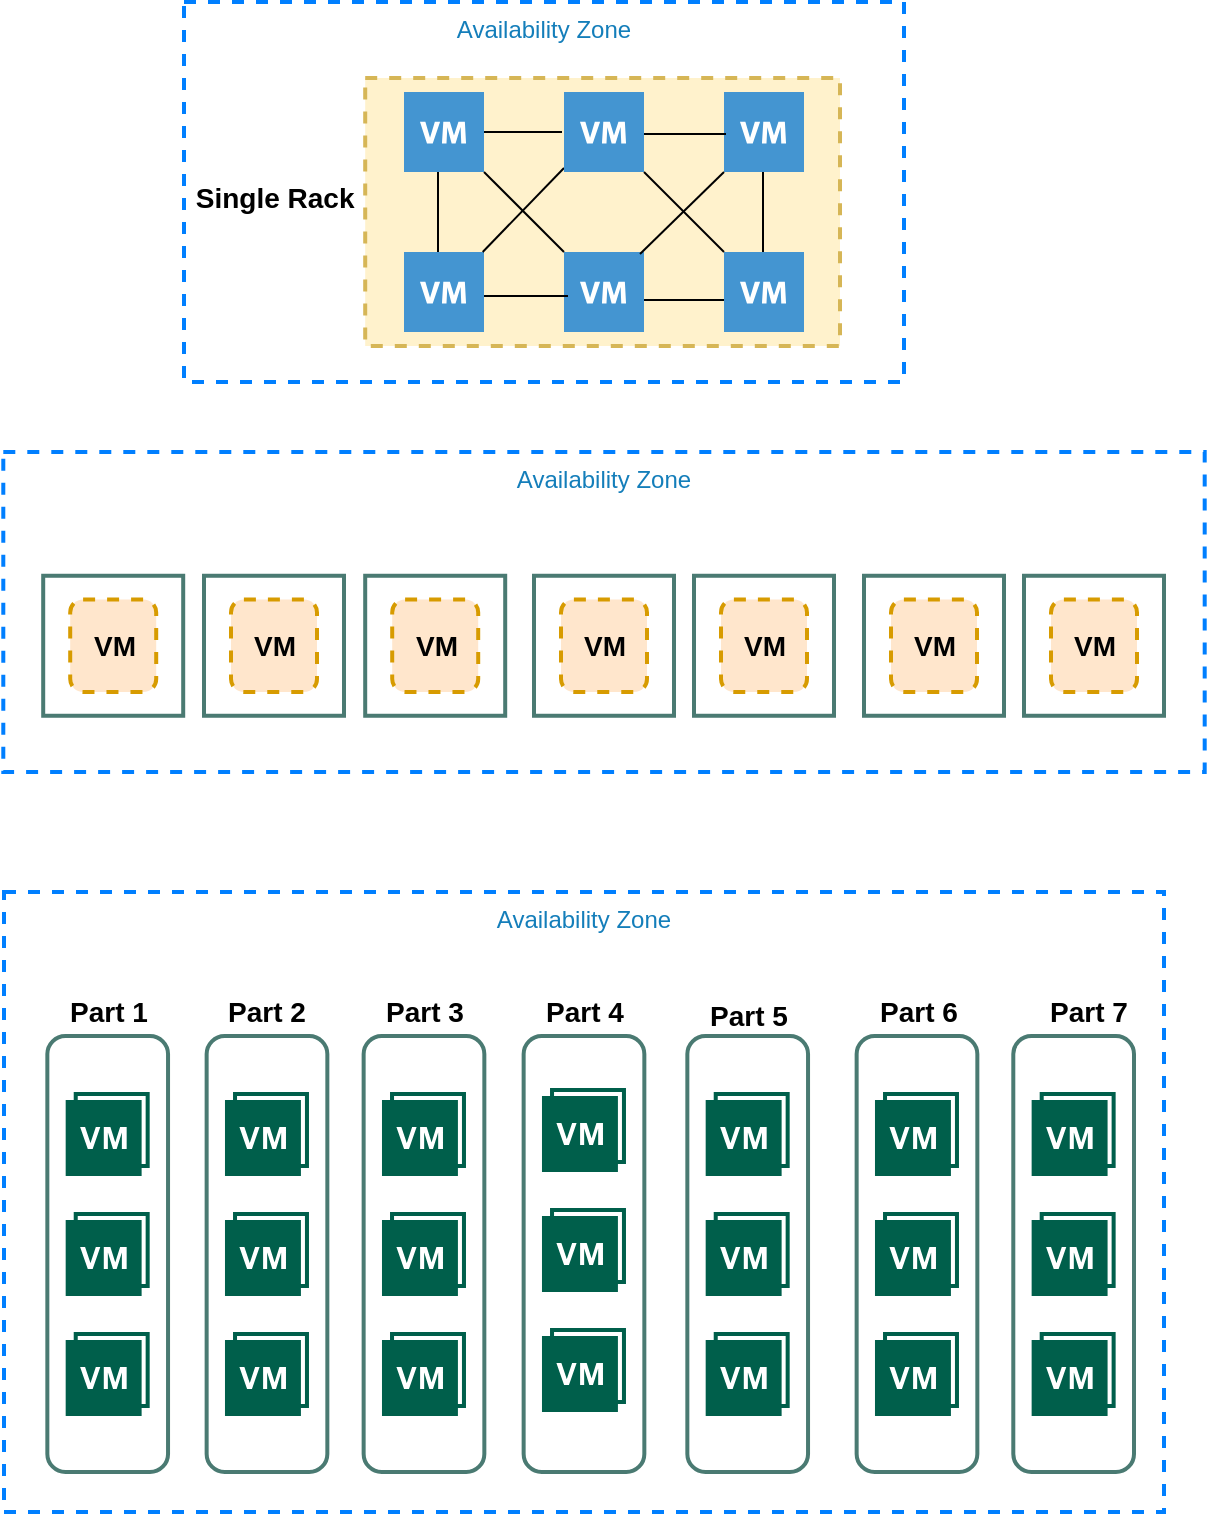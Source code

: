 <mxfile version="15.7.1" type="github">
  <diagram id="lPgPhcjOnzQWVIiFUFYi" name="Page-1">
    <mxGraphModel dx="739" dy="393" grid="1" gridSize="10" guides="1" tooltips="1" connect="1" arrows="1" fold="1" page="1" pageScale="1" pageWidth="850" pageHeight="1100" math="0" shadow="0">
      <root>
        <mxCell id="0" />
        <mxCell id="1" parent="0" />
        <mxCell id="n8XJXSsNxZ9o2TplMmrK-6" value="Availability Zone" style="fillColor=none;strokeColor=#007FFF;dashed=1;verticalAlign=top;fontStyle=0;fontColor=#147EBA;strokeWidth=2;" vertex="1" parent="1">
          <mxGeometry x="170" y="35" width="360" height="190" as="geometry" />
        </mxCell>
        <mxCell id="n8XJXSsNxZ9o2TplMmrK-10" value="" style="shadow=0;dashed=0;html=1;strokeColor=none;fillColor=#4495D1;labelPosition=center;verticalLabelPosition=bottom;verticalAlign=top;align=center;outlineConnect=0;shape=mxgraph.veeam.2d.virtual_machine;" vertex="1" parent="1">
          <mxGeometry x="360" y="80" width="39.8" height="40" as="geometry" />
        </mxCell>
        <mxCell id="n8XJXSsNxZ9o2TplMmrK-11" value="" style="fillColor=#fff2cc;strokeColor=#d6b656;dashed=1;verticalAlign=top;fontStyle=0;strokeWidth=2;" vertex="1" parent="1">
          <mxGeometry x="260.6" y="73" width="237.4" height="134" as="geometry" />
        </mxCell>
        <mxCell id="n8XJXSsNxZ9o2TplMmrK-13" value="" style="shadow=0;dashed=0;html=1;strokeColor=none;fillColor=#4495D1;labelPosition=center;verticalLabelPosition=bottom;verticalAlign=top;align=center;outlineConnect=0;shape=mxgraph.veeam.2d.virtual_machine;" vertex="1" parent="1">
          <mxGeometry x="280" y="80" width="40" height="40" as="geometry" />
        </mxCell>
        <mxCell id="n8XJXSsNxZ9o2TplMmrK-14" value="" style="shadow=0;dashed=0;html=1;strokeColor=none;fillColor=#4495D1;labelPosition=center;verticalLabelPosition=bottom;verticalAlign=top;align=center;outlineConnect=0;shape=mxgraph.veeam.2d.virtual_machine;" vertex="1" parent="1">
          <mxGeometry x="440" y="80" width="40" height="40" as="geometry" />
        </mxCell>
        <mxCell id="n8XJXSsNxZ9o2TplMmrK-15" value="" style="shadow=0;dashed=0;html=1;strokeColor=none;fillColor=#4495D1;labelPosition=center;verticalLabelPosition=bottom;verticalAlign=top;align=center;outlineConnect=0;shape=mxgraph.veeam.2d.virtual_machine;" vertex="1" parent="1">
          <mxGeometry x="280" y="160" width="40" height="40" as="geometry" />
        </mxCell>
        <mxCell id="n8XJXSsNxZ9o2TplMmrK-16" value="" style="shadow=0;dashed=0;html=1;strokeColor=none;fillColor=#4495D1;labelPosition=center;verticalLabelPosition=bottom;verticalAlign=top;align=center;outlineConnect=0;shape=mxgraph.veeam.2d.virtual_machine;" vertex="1" parent="1">
          <mxGeometry x="360" y="160" width="40" height="40" as="geometry" />
        </mxCell>
        <mxCell id="n8XJXSsNxZ9o2TplMmrK-17" value="" style="shadow=0;dashed=0;html=1;strokeColor=none;fillColor=#4495D1;labelPosition=center;verticalLabelPosition=bottom;verticalAlign=top;align=center;outlineConnect=0;shape=mxgraph.veeam.2d.virtual_machine;" vertex="1" parent="1">
          <mxGeometry x="440" y="160" width="40" height="40" as="geometry" />
        </mxCell>
        <mxCell id="n8XJXSsNxZ9o2TplMmrK-18" value="" style="endArrow=none;html=1;rounded=0;" edge="1" parent="1" target="n8XJXSsNxZ9o2TplMmrK-13">
          <mxGeometry width="50" height="50" relative="1" as="geometry">
            <mxPoint x="359" y="100" as="sourcePoint" />
            <mxPoint x="300" y="120" as="targetPoint" />
          </mxGeometry>
        </mxCell>
        <mxCell id="n8XJXSsNxZ9o2TplMmrK-19" value="" style="endArrow=none;html=1;rounded=0;" edge="1" parent="1">
          <mxGeometry width="50" height="50" relative="1" as="geometry">
            <mxPoint x="297" y="160" as="sourcePoint" />
            <mxPoint x="297" y="120" as="targetPoint" />
          </mxGeometry>
        </mxCell>
        <mxCell id="n8XJXSsNxZ9o2TplMmrK-21" value="" style="endArrow=none;html=1;rounded=0;" edge="1" parent="1">
          <mxGeometry width="50" height="50" relative="1" as="geometry">
            <mxPoint x="459.5" y="160" as="sourcePoint" />
            <mxPoint x="459.5" y="120" as="targetPoint" />
          </mxGeometry>
        </mxCell>
        <mxCell id="n8XJXSsNxZ9o2TplMmrK-23" value="" style="endArrow=none;html=1;rounded=0;" edge="1" parent="1">
          <mxGeometry width="50" height="50" relative="1" as="geometry">
            <mxPoint x="320" y="182" as="sourcePoint" />
            <mxPoint x="362" y="182" as="targetPoint" />
          </mxGeometry>
        </mxCell>
        <mxCell id="n8XJXSsNxZ9o2TplMmrK-24" value="" style="endArrow=none;html=1;rounded=0;" edge="1" parent="1">
          <mxGeometry width="50" height="50" relative="1" as="geometry">
            <mxPoint x="400" y="184" as="sourcePoint" />
            <mxPoint x="440" y="184" as="targetPoint" />
          </mxGeometry>
        </mxCell>
        <mxCell id="n8XJXSsNxZ9o2TplMmrK-25" value="" style="endArrow=none;html=1;rounded=0;entryX=0.025;entryY=0.525;entryDx=0;entryDy=0;entryPerimeter=0;" edge="1" parent="1" target="n8XJXSsNxZ9o2TplMmrK-14">
          <mxGeometry width="50" height="50" relative="1" as="geometry">
            <mxPoint x="399.8" y="101" as="sourcePoint" />
            <mxPoint x="449.8" y="51" as="targetPoint" />
          </mxGeometry>
        </mxCell>
        <mxCell id="n8XJXSsNxZ9o2TplMmrK-26" value="" style="endArrow=none;html=1;rounded=0;" edge="1" parent="1" source="n8XJXSsNxZ9o2TplMmrK-15">
          <mxGeometry width="50" height="50" relative="1" as="geometry">
            <mxPoint x="322" y="160" as="sourcePoint" />
            <mxPoint x="360" y="118" as="targetPoint" />
          </mxGeometry>
        </mxCell>
        <mxCell id="n8XJXSsNxZ9o2TplMmrK-27" value="" style="endArrow=none;html=1;rounded=0;" edge="1" parent="1" source="n8XJXSsNxZ9o2TplMmrK-16">
          <mxGeometry width="50" height="50" relative="1" as="geometry">
            <mxPoint x="270" y="170" as="sourcePoint" />
            <mxPoint x="320" y="120" as="targetPoint" />
          </mxGeometry>
        </mxCell>
        <mxCell id="n8XJXSsNxZ9o2TplMmrK-28" value="" style="endArrow=none;html=1;rounded=0;" edge="1" parent="1">
          <mxGeometry width="50" height="50" relative="1" as="geometry">
            <mxPoint x="398" y="161" as="sourcePoint" />
            <mxPoint x="440" y="120" as="targetPoint" />
          </mxGeometry>
        </mxCell>
        <mxCell id="n8XJXSsNxZ9o2TplMmrK-29" value="" style="endArrow=none;html=1;rounded=0;" edge="1" parent="1" source="n8XJXSsNxZ9o2TplMmrK-17">
          <mxGeometry width="50" height="50" relative="1" as="geometry">
            <mxPoint x="350" y="170" as="sourcePoint" />
            <mxPoint x="400" y="120" as="targetPoint" />
          </mxGeometry>
        </mxCell>
        <mxCell id="n8XJXSsNxZ9o2TplMmrK-31" value="" style="shadow=0;dashed=0;html=1;strokeColor=none;fillColor=#4495D1;labelPosition=center;verticalLabelPosition=bottom;verticalAlign=top;align=center;outlineConnect=0;shape=mxgraph.veeam.2d.virtual_machine;" vertex="1" parent="1">
          <mxGeometry x="360" y="80" width="40" height="40" as="geometry" />
        </mxCell>
        <mxCell id="n8XJXSsNxZ9o2TplMmrK-32" value="&lt;font style=&quot;font-size: 14px&quot;&gt;&lt;b&gt;Single Rack&amp;nbsp;&lt;/b&gt;&lt;/font&gt;" style="text;html=1;align=center;verticalAlign=middle;resizable=0;points=[];autosize=1;strokeColor=none;fillColor=none;" vertex="1" parent="1">
          <mxGeometry x="169.6" y="123" width="94" height="19" as="geometry" />
        </mxCell>
        <mxCell id="n8XJXSsNxZ9o2TplMmrK-36" value="Availability Zone" style="fillColor=none;strokeColor=#007FFF;dashed=1;verticalAlign=top;fontStyle=0;fontColor=#147EBA;strokeWidth=2;" vertex="1" parent="1">
          <mxGeometry x="79.65" y="260" width="600.7" height="160" as="geometry" />
        </mxCell>
        <mxCell id="n8XJXSsNxZ9o2TplMmrK-54" value="" style="rounded=1;whiteSpace=wrap;html=1;dashed=1;fontSize=14;strokeColor=#d79b00;strokeWidth=2;fillColor=#ffe6cc;" vertex="1" parent="1">
          <mxGeometry x="193.5" y="333.75" width="43" height="46.25" as="geometry" />
        </mxCell>
        <mxCell id="n8XJXSsNxZ9o2TplMmrK-55" value="" style="rounded=0;whiteSpace=wrap;html=1;fontSize=14;strokeWidth=2;fillColor=none;strokeColor=#4A7A72;" vertex="1" parent="1">
          <mxGeometry x="180" y="321.88" width="70" height="70" as="geometry" />
        </mxCell>
        <mxCell id="n8XJXSsNxZ9o2TplMmrK-57" value="&lt;b&gt;VM&lt;/b&gt;" style="text;html=1;align=center;verticalAlign=middle;resizable=0;points=[];autosize=1;strokeColor=none;fillColor=none;fontSize=14;" vertex="1" parent="1">
          <mxGeometry x="195" y="346.88" width="40" height="20" as="geometry" />
        </mxCell>
        <mxCell id="n8XJXSsNxZ9o2TplMmrK-58" value="" style="rounded=1;whiteSpace=wrap;html=1;dashed=1;fontSize=14;strokeColor=#d79b00;strokeWidth=2;fillColor=#ffe6cc;" vertex="1" parent="1">
          <mxGeometry x="274.1" y="333.75" width="43" height="46.25" as="geometry" />
        </mxCell>
        <mxCell id="n8XJXSsNxZ9o2TplMmrK-59" value="" style="rounded=0;whiteSpace=wrap;html=1;fontSize=14;strokeWidth=2;fillColor=none;strokeColor=#4A7A72;" vertex="1" parent="1">
          <mxGeometry x="260.6" y="321.88" width="70" height="70" as="geometry" />
        </mxCell>
        <mxCell id="n8XJXSsNxZ9o2TplMmrK-60" value="&lt;b&gt;VM&lt;/b&gt;" style="text;html=1;align=center;verticalAlign=middle;resizable=0;points=[];autosize=1;strokeColor=none;fillColor=none;fontSize=14;" vertex="1" parent="1">
          <mxGeometry x="275.6" y="346.88" width="40" height="20" as="geometry" />
        </mxCell>
        <mxCell id="n8XJXSsNxZ9o2TplMmrK-61" value="" style="rounded=1;whiteSpace=wrap;html=1;dashed=1;fontSize=14;strokeColor=#d79b00;strokeWidth=2;fillColor=#ffe6cc;" vertex="1" parent="1">
          <mxGeometry x="358.5" y="333.75" width="43" height="46.25" as="geometry" />
        </mxCell>
        <mxCell id="n8XJXSsNxZ9o2TplMmrK-62" value="" style="rounded=0;whiteSpace=wrap;html=1;fontSize=14;strokeWidth=2;fillColor=none;strokeColor=#4A7A72;" vertex="1" parent="1">
          <mxGeometry x="345" y="321.88" width="70" height="70" as="geometry" />
        </mxCell>
        <mxCell id="n8XJXSsNxZ9o2TplMmrK-63" value="&lt;b&gt;VM&lt;/b&gt;" style="text;html=1;align=center;verticalAlign=middle;resizable=0;points=[];autosize=1;strokeColor=none;fillColor=none;fontSize=14;" vertex="1" parent="1">
          <mxGeometry x="360" y="346.88" width="40" height="20" as="geometry" />
        </mxCell>
        <mxCell id="n8XJXSsNxZ9o2TplMmrK-64" value="" style="rounded=1;whiteSpace=wrap;html=1;dashed=1;fontSize=14;strokeColor=#d79b00;strokeWidth=2;fillColor=#ffe6cc;" vertex="1" parent="1">
          <mxGeometry x="438.5" y="333.75" width="43" height="46.25" as="geometry" />
        </mxCell>
        <mxCell id="n8XJXSsNxZ9o2TplMmrK-65" value="" style="rounded=0;whiteSpace=wrap;html=1;fontSize=14;strokeWidth=2;fillColor=none;strokeColor=#4A7A72;" vertex="1" parent="1">
          <mxGeometry x="425" y="321.88" width="70" height="70" as="geometry" />
        </mxCell>
        <mxCell id="n8XJXSsNxZ9o2TplMmrK-66" value="&lt;b&gt;VM&lt;/b&gt;" style="text;html=1;align=center;verticalAlign=middle;resizable=0;points=[];autosize=1;strokeColor=none;fillColor=none;fontSize=14;" vertex="1" parent="1">
          <mxGeometry x="440" y="346.88" width="40" height="20" as="geometry" />
        </mxCell>
        <mxCell id="n8XJXSsNxZ9o2TplMmrK-67" value="" style="rounded=1;whiteSpace=wrap;html=1;dashed=1;fontSize=14;strokeColor=#d79b00;strokeWidth=2;fillColor=#ffe6cc;" vertex="1" parent="1">
          <mxGeometry x="523.5" y="333.75" width="43" height="46.25" as="geometry" />
        </mxCell>
        <mxCell id="n8XJXSsNxZ9o2TplMmrK-68" value="" style="rounded=0;whiteSpace=wrap;html=1;fontSize=14;strokeWidth=2;fillColor=none;strokeColor=#4A7A72;" vertex="1" parent="1">
          <mxGeometry x="510" y="321.88" width="70" height="70" as="geometry" />
        </mxCell>
        <mxCell id="n8XJXSsNxZ9o2TplMmrK-69" value="&lt;b&gt;VM&lt;/b&gt;" style="text;html=1;align=center;verticalAlign=middle;resizable=0;points=[];autosize=1;strokeColor=none;fillColor=none;fontSize=14;" vertex="1" parent="1">
          <mxGeometry x="525" y="346.88" width="40" height="20" as="geometry" />
        </mxCell>
        <mxCell id="n8XJXSsNxZ9o2TplMmrK-70" value="" style="rounded=1;whiteSpace=wrap;html=1;dashed=1;fontSize=14;strokeColor=#d79b00;strokeWidth=2;fillColor=#ffe6cc;" vertex="1" parent="1">
          <mxGeometry x="113.1" y="333.75" width="43" height="46.25" as="geometry" />
        </mxCell>
        <mxCell id="n8XJXSsNxZ9o2TplMmrK-71" value="" style="rounded=0;whiteSpace=wrap;html=1;fontSize=14;strokeWidth=2;fillColor=none;strokeColor=#4A7A72;" vertex="1" parent="1">
          <mxGeometry x="99.6" y="321.88" width="70" height="70" as="geometry" />
        </mxCell>
        <mxCell id="n8XJXSsNxZ9o2TplMmrK-72" value="&lt;b&gt;VM&lt;/b&gt;" style="text;html=1;align=center;verticalAlign=middle;resizable=0;points=[];autosize=1;strokeColor=none;fillColor=none;fontSize=14;" vertex="1" parent="1">
          <mxGeometry x="114.6" y="346.88" width="40" height="20" as="geometry" />
        </mxCell>
        <mxCell id="n8XJXSsNxZ9o2TplMmrK-73" value="" style="rounded=1;whiteSpace=wrap;html=1;dashed=1;fontSize=14;strokeColor=#d79b00;strokeWidth=2;fillColor=#ffe6cc;" vertex="1" parent="1">
          <mxGeometry x="603.5" y="333.75" width="43" height="46.25" as="geometry" />
        </mxCell>
        <mxCell id="n8XJXSsNxZ9o2TplMmrK-74" value="" style="rounded=0;whiteSpace=wrap;html=1;fontSize=14;strokeWidth=2;fillColor=none;strokeColor=#4A7A72;" vertex="1" parent="1">
          <mxGeometry x="590" y="321.88" width="70" height="70" as="geometry" />
        </mxCell>
        <mxCell id="n8XJXSsNxZ9o2TplMmrK-75" value="&lt;b&gt;VM&lt;/b&gt;" style="text;html=1;align=center;verticalAlign=middle;resizable=0;points=[];autosize=1;strokeColor=none;fillColor=none;fontSize=14;" vertex="1" parent="1">
          <mxGeometry x="605" y="346.88" width="40" height="20" as="geometry" />
        </mxCell>
        <mxCell id="n8XJXSsNxZ9o2TplMmrK-76" value="Availability Zone" style="fillColor=none;strokeColor=#007FFF;dashed=1;verticalAlign=top;fontStyle=0;fontColor=#147EBA;strokeWidth=2;" vertex="1" parent="1">
          <mxGeometry x="80" y="480" width="580" height="310" as="geometry" />
        </mxCell>
        <mxCell id="n8XJXSsNxZ9o2TplMmrK-77" value="" style="rounded=1;whiteSpace=wrap;html=1;fontSize=14;strokeColor=#4A7A72;strokeWidth=2;" vertex="1" parent="1">
          <mxGeometry x="101.67" y="552" width="60.35" height="218" as="geometry" />
        </mxCell>
        <mxCell id="n8XJXSsNxZ9o2TplMmrK-86" value="" style="sketch=0;pointerEvents=1;shadow=0;dashed=0;html=1;strokeColor=none;fillColor=#005F4B;labelPosition=center;verticalLabelPosition=bottom;verticalAlign=top;align=center;outlineConnect=0;shape=mxgraph.veeam2.vm_with_a_snapshot;fontSize=14;" vertex="1" parent="1">
          <mxGeometry x="110.84" y="700" width="42" height="42" as="geometry" />
        </mxCell>
        <mxCell id="n8XJXSsNxZ9o2TplMmrK-87" value="" style="sketch=0;pointerEvents=1;shadow=0;dashed=0;html=1;strokeColor=none;fillColor=#005F4B;labelPosition=center;verticalLabelPosition=bottom;verticalAlign=top;align=center;outlineConnect=0;shape=mxgraph.veeam2.vm_with_a_snapshot;fontSize=14;" vertex="1" parent="1">
          <mxGeometry x="110.84" y="640" width="42" height="42" as="geometry" />
        </mxCell>
        <mxCell id="n8XJXSsNxZ9o2TplMmrK-88" value="" style="sketch=0;pointerEvents=1;shadow=0;dashed=0;html=1;strokeColor=none;fillColor=#005F4B;labelPosition=center;verticalLabelPosition=bottom;verticalAlign=top;align=center;outlineConnect=0;shape=mxgraph.veeam2.vm_with_a_snapshot;fontSize=14;" vertex="1" parent="1">
          <mxGeometry x="110.84" y="580" width="42" height="42" as="geometry" />
        </mxCell>
        <mxCell id="n8XJXSsNxZ9o2TplMmrK-89" value="" style="rounded=1;whiteSpace=wrap;html=1;fontSize=14;strokeColor=#4A7A72;strokeWidth=2;" vertex="1" parent="1">
          <mxGeometry x="181.32" y="552" width="60.35" height="218" as="geometry" />
        </mxCell>
        <mxCell id="n8XJXSsNxZ9o2TplMmrK-90" value="" style="sketch=0;pointerEvents=1;shadow=0;dashed=0;html=1;strokeColor=none;fillColor=#005F4B;labelPosition=center;verticalLabelPosition=bottom;verticalAlign=top;align=center;outlineConnect=0;shape=mxgraph.veeam2.vm_with_a_snapshot;fontSize=14;" vertex="1" parent="1">
          <mxGeometry x="190.49" y="700" width="42" height="42" as="geometry" />
        </mxCell>
        <mxCell id="n8XJXSsNxZ9o2TplMmrK-91" value="" style="sketch=0;pointerEvents=1;shadow=0;dashed=0;html=1;strokeColor=none;fillColor=#005F4B;labelPosition=center;verticalLabelPosition=bottom;verticalAlign=top;align=center;outlineConnect=0;shape=mxgraph.veeam2.vm_with_a_snapshot;fontSize=14;" vertex="1" parent="1">
          <mxGeometry x="190.49" y="640" width="42" height="42" as="geometry" />
        </mxCell>
        <mxCell id="n8XJXSsNxZ9o2TplMmrK-92" value="" style="sketch=0;pointerEvents=1;shadow=0;dashed=0;html=1;strokeColor=none;fillColor=#005F4B;labelPosition=center;verticalLabelPosition=bottom;verticalAlign=top;align=center;outlineConnect=0;shape=mxgraph.veeam2.vm_with_a_snapshot;fontSize=14;" vertex="1" parent="1">
          <mxGeometry x="190.49" y="580" width="42" height="42" as="geometry" />
        </mxCell>
        <mxCell id="n8XJXSsNxZ9o2TplMmrK-93" value="" style="rounded=1;whiteSpace=wrap;html=1;fontSize=14;strokeColor=#4A7A72;strokeWidth=2;" vertex="1" parent="1">
          <mxGeometry x="259.82" y="552" width="60.35" height="218" as="geometry" />
        </mxCell>
        <mxCell id="n8XJXSsNxZ9o2TplMmrK-94" value="" style="sketch=0;pointerEvents=1;shadow=0;dashed=0;html=1;strokeColor=none;fillColor=#005F4B;labelPosition=center;verticalLabelPosition=bottom;verticalAlign=top;align=center;outlineConnect=0;shape=mxgraph.veeam2.vm_with_a_snapshot;fontSize=14;" vertex="1" parent="1">
          <mxGeometry x="268.99" y="700" width="42" height="42" as="geometry" />
        </mxCell>
        <mxCell id="n8XJXSsNxZ9o2TplMmrK-95" value="" style="sketch=0;pointerEvents=1;shadow=0;dashed=0;html=1;strokeColor=none;fillColor=#005F4B;labelPosition=center;verticalLabelPosition=bottom;verticalAlign=top;align=center;outlineConnect=0;shape=mxgraph.veeam2.vm_with_a_snapshot;fontSize=14;" vertex="1" parent="1">
          <mxGeometry x="268.99" y="640" width="42" height="42" as="geometry" />
        </mxCell>
        <mxCell id="n8XJXSsNxZ9o2TplMmrK-96" value="" style="sketch=0;pointerEvents=1;shadow=0;dashed=0;html=1;strokeColor=none;fillColor=#005F4B;labelPosition=center;verticalLabelPosition=bottom;verticalAlign=top;align=center;outlineConnect=0;shape=mxgraph.veeam2.vm_with_a_snapshot;fontSize=14;" vertex="1" parent="1">
          <mxGeometry x="268.99" y="580" width="42" height="42" as="geometry" />
        </mxCell>
        <mxCell id="n8XJXSsNxZ9o2TplMmrK-97" value="" style="rounded=1;whiteSpace=wrap;html=1;fontSize=14;strokeColor=#4A7A72;strokeWidth=2;" vertex="1" parent="1">
          <mxGeometry x="339.82" y="552" width="60.35" height="218" as="geometry" />
        </mxCell>
        <mxCell id="n8XJXSsNxZ9o2TplMmrK-98" value="" style="sketch=0;pointerEvents=1;shadow=0;dashed=0;html=1;strokeColor=none;fillColor=#005F4B;labelPosition=center;verticalLabelPosition=bottom;verticalAlign=top;align=center;outlineConnect=0;shape=mxgraph.veeam2.vm_with_a_snapshot;fontSize=14;" vertex="1" parent="1">
          <mxGeometry x="348.99" y="698" width="42" height="42" as="geometry" />
        </mxCell>
        <mxCell id="n8XJXSsNxZ9o2TplMmrK-99" value="" style="sketch=0;pointerEvents=1;shadow=0;dashed=0;html=1;strokeColor=none;fillColor=#005F4B;labelPosition=center;verticalLabelPosition=bottom;verticalAlign=top;align=center;outlineConnect=0;shape=mxgraph.veeam2.vm_with_a_snapshot;fontSize=14;" vertex="1" parent="1">
          <mxGeometry x="348.99" y="638" width="42" height="42" as="geometry" />
        </mxCell>
        <mxCell id="n8XJXSsNxZ9o2TplMmrK-100" value="" style="sketch=0;pointerEvents=1;shadow=0;dashed=0;html=1;strokeColor=none;fillColor=#005F4B;labelPosition=center;verticalLabelPosition=bottom;verticalAlign=top;align=center;outlineConnect=0;shape=mxgraph.veeam2.vm_with_a_snapshot;fontSize=14;" vertex="1" parent="1">
          <mxGeometry x="348.99" y="578" width="42" height="42" as="geometry" />
        </mxCell>
        <mxCell id="n8XJXSsNxZ9o2TplMmrK-101" value="" style="rounded=1;whiteSpace=wrap;html=1;fontSize=14;strokeColor=#4A7A72;strokeWidth=2;" vertex="1" parent="1">
          <mxGeometry x="421.67" y="552" width="60.35" height="218" as="geometry" />
        </mxCell>
        <mxCell id="n8XJXSsNxZ9o2TplMmrK-102" value="" style="sketch=0;pointerEvents=1;shadow=0;dashed=0;html=1;strokeColor=none;fillColor=#005F4B;labelPosition=center;verticalLabelPosition=bottom;verticalAlign=top;align=center;outlineConnect=0;shape=mxgraph.veeam2.vm_with_a_snapshot;fontSize=14;" vertex="1" parent="1">
          <mxGeometry x="430.84" y="700" width="42" height="42" as="geometry" />
        </mxCell>
        <mxCell id="n8XJXSsNxZ9o2TplMmrK-103" value="" style="sketch=0;pointerEvents=1;shadow=0;dashed=0;html=1;strokeColor=none;fillColor=#005F4B;labelPosition=center;verticalLabelPosition=bottom;verticalAlign=top;align=center;outlineConnect=0;shape=mxgraph.veeam2.vm_with_a_snapshot;fontSize=14;" vertex="1" parent="1">
          <mxGeometry x="430.84" y="640" width="42" height="42" as="geometry" />
        </mxCell>
        <mxCell id="n8XJXSsNxZ9o2TplMmrK-104" value="" style="sketch=0;pointerEvents=1;shadow=0;dashed=0;html=1;strokeColor=none;fillColor=#005F4B;labelPosition=center;verticalLabelPosition=bottom;verticalAlign=top;align=center;outlineConnect=0;shape=mxgraph.veeam2.vm_with_a_snapshot;fontSize=14;" vertex="1" parent="1">
          <mxGeometry x="430.84" y="580" width="42" height="42" as="geometry" />
        </mxCell>
        <mxCell id="n8XJXSsNxZ9o2TplMmrK-105" value="" style="rounded=1;whiteSpace=wrap;html=1;fontSize=14;strokeColor=#4A7A72;strokeWidth=2;" vertex="1" parent="1">
          <mxGeometry x="506.32" y="552" width="60.35" height="218" as="geometry" />
        </mxCell>
        <mxCell id="n8XJXSsNxZ9o2TplMmrK-106" value="" style="sketch=0;pointerEvents=1;shadow=0;dashed=0;html=1;strokeColor=none;fillColor=#005F4B;labelPosition=center;verticalLabelPosition=bottom;verticalAlign=top;align=center;outlineConnect=0;shape=mxgraph.veeam2.vm_with_a_snapshot;fontSize=14;" vertex="1" parent="1">
          <mxGeometry x="515.49" y="700" width="42" height="42" as="geometry" />
        </mxCell>
        <mxCell id="n8XJXSsNxZ9o2TplMmrK-107" value="" style="sketch=0;pointerEvents=1;shadow=0;dashed=0;html=1;strokeColor=none;fillColor=#005F4B;labelPosition=center;verticalLabelPosition=bottom;verticalAlign=top;align=center;outlineConnect=0;shape=mxgraph.veeam2.vm_with_a_snapshot;fontSize=14;" vertex="1" parent="1">
          <mxGeometry x="515.49" y="640" width="42" height="42" as="geometry" />
        </mxCell>
        <mxCell id="n8XJXSsNxZ9o2TplMmrK-108" value="" style="sketch=0;pointerEvents=1;shadow=0;dashed=0;html=1;strokeColor=none;fillColor=#005F4B;labelPosition=center;verticalLabelPosition=bottom;verticalAlign=top;align=center;outlineConnect=0;shape=mxgraph.veeam2.vm_with_a_snapshot;fontSize=14;" vertex="1" parent="1">
          <mxGeometry x="515.49" y="580" width="42" height="42" as="geometry" />
        </mxCell>
        <mxCell id="n8XJXSsNxZ9o2TplMmrK-109" value="" style="rounded=1;whiteSpace=wrap;html=1;fontSize=14;strokeColor=#4A7A72;strokeWidth=2;" vertex="1" parent="1">
          <mxGeometry x="584.65" y="552" width="60.35" height="218" as="geometry" />
        </mxCell>
        <mxCell id="n8XJXSsNxZ9o2TplMmrK-110" value="" style="sketch=0;pointerEvents=1;shadow=0;dashed=0;html=1;strokeColor=none;fillColor=#005F4B;labelPosition=center;verticalLabelPosition=bottom;verticalAlign=top;align=center;outlineConnect=0;shape=mxgraph.veeam2.vm_with_a_snapshot;fontSize=14;" vertex="1" parent="1">
          <mxGeometry x="593.82" y="700" width="42" height="42" as="geometry" />
        </mxCell>
        <mxCell id="n8XJXSsNxZ9o2TplMmrK-111" value="" style="sketch=0;pointerEvents=1;shadow=0;dashed=0;html=1;strokeColor=none;fillColor=#005F4B;labelPosition=center;verticalLabelPosition=bottom;verticalAlign=top;align=center;outlineConnect=0;shape=mxgraph.veeam2.vm_with_a_snapshot;fontSize=14;" vertex="1" parent="1">
          <mxGeometry x="593.82" y="640" width="42" height="42" as="geometry" />
        </mxCell>
        <mxCell id="n8XJXSsNxZ9o2TplMmrK-112" value="" style="sketch=0;pointerEvents=1;shadow=0;dashed=0;html=1;strokeColor=none;fillColor=#005F4B;labelPosition=center;verticalLabelPosition=bottom;verticalAlign=top;align=center;outlineConnect=0;shape=mxgraph.veeam2.vm_with_a_snapshot;fontSize=14;" vertex="1" parent="1">
          <mxGeometry x="593.82" y="580" width="42" height="42" as="geometry" />
        </mxCell>
        <mxCell id="n8XJXSsNxZ9o2TplMmrK-113" value="&lt;b&gt;Part 1&lt;/b&gt;" style="text;html=1;align=center;verticalAlign=middle;resizable=0;points=[];autosize=1;strokeColor=none;fillColor=none;fontSize=14;" vertex="1" parent="1">
          <mxGeometry x="106.84" y="530" width="50" height="20" as="geometry" />
        </mxCell>
        <mxCell id="n8XJXSsNxZ9o2TplMmrK-114" value="&lt;b&gt;Part 2&lt;/b&gt;" style="text;html=1;align=center;verticalAlign=middle;resizable=0;points=[];autosize=1;strokeColor=none;fillColor=none;fontSize=14;" vertex="1" parent="1">
          <mxGeometry x="185.77" y="530" width="50" height="20" as="geometry" />
        </mxCell>
        <mxCell id="n8XJXSsNxZ9o2TplMmrK-115" value="&lt;b&gt;Part 3&lt;/b&gt;" style="text;html=1;align=center;verticalAlign=middle;resizable=0;points=[];autosize=1;strokeColor=none;fillColor=none;fontSize=14;" vertex="1" parent="1">
          <mxGeometry x="264.99" y="530" width="50" height="20" as="geometry" />
        </mxCell>
        <mxCell id="n8XJXSsNxZ9o2TplMmrK-116" value="&lt;b&gt;Part 4&lt;/b&gt;" style="text;html=1;align=center;verticalAlign=middle;resizable=0;points=[];autosize=1;strokeColor=none;fillColor=none;fontSize=14;" vertex="1" parent="1">
          <mxGeometry x="344.99" y="530" width="50" height="20" as="geometry" />
        </mxCell>
        <mxCell id="n8XJXSsNxZ9o2TplMmrK-117" value="&lt;b&gt;Part 5&lt;/b&gt;" style="text;html=1;align=center;verticalAlign=middle;resizable=0;points=[];autosize=1;strokeColor=none;fillColor=none;fontSize=14;" vertex="1" parent="1">
          <mxGeometry x="426.84" y="532" width="50" height="20" as="geometry" />
        </mxCell>
        <mxCell id="n8XJXSsNxZ9o2TplMmrK-118" value="&lt;b&gt;Part 6&lt;/b&gt;" style="text;html=1;align=center;verticalAlign=middle;resizable=0;points=[];autosize=1;strokeColor=none;fillColor=none;fontSize=14;" vertex="1" parent="1">
          <mxGeometry x="511.5" y="530" width="50" height="20" as="geometry" />
        </mxCell>
        <mxCell id="n8XJXSsNxZ9o2TplMmrK-119" value="&lt;b&gt;Part 7&lt;/b&gt;" style="text;html=1;align=center;verticalAlign=middle;resizable=0;points=[];autosize=1;strokeColor=none;fillColor=none;fontSize=14;" vertex="1" parent="1">
          <mxGeometry x="596.84" y="530" width="50" height="20" as="geometry" />
        </mxCell>
      </root>
    </mxGraphModel>
  </diagram>
</mxfile>
